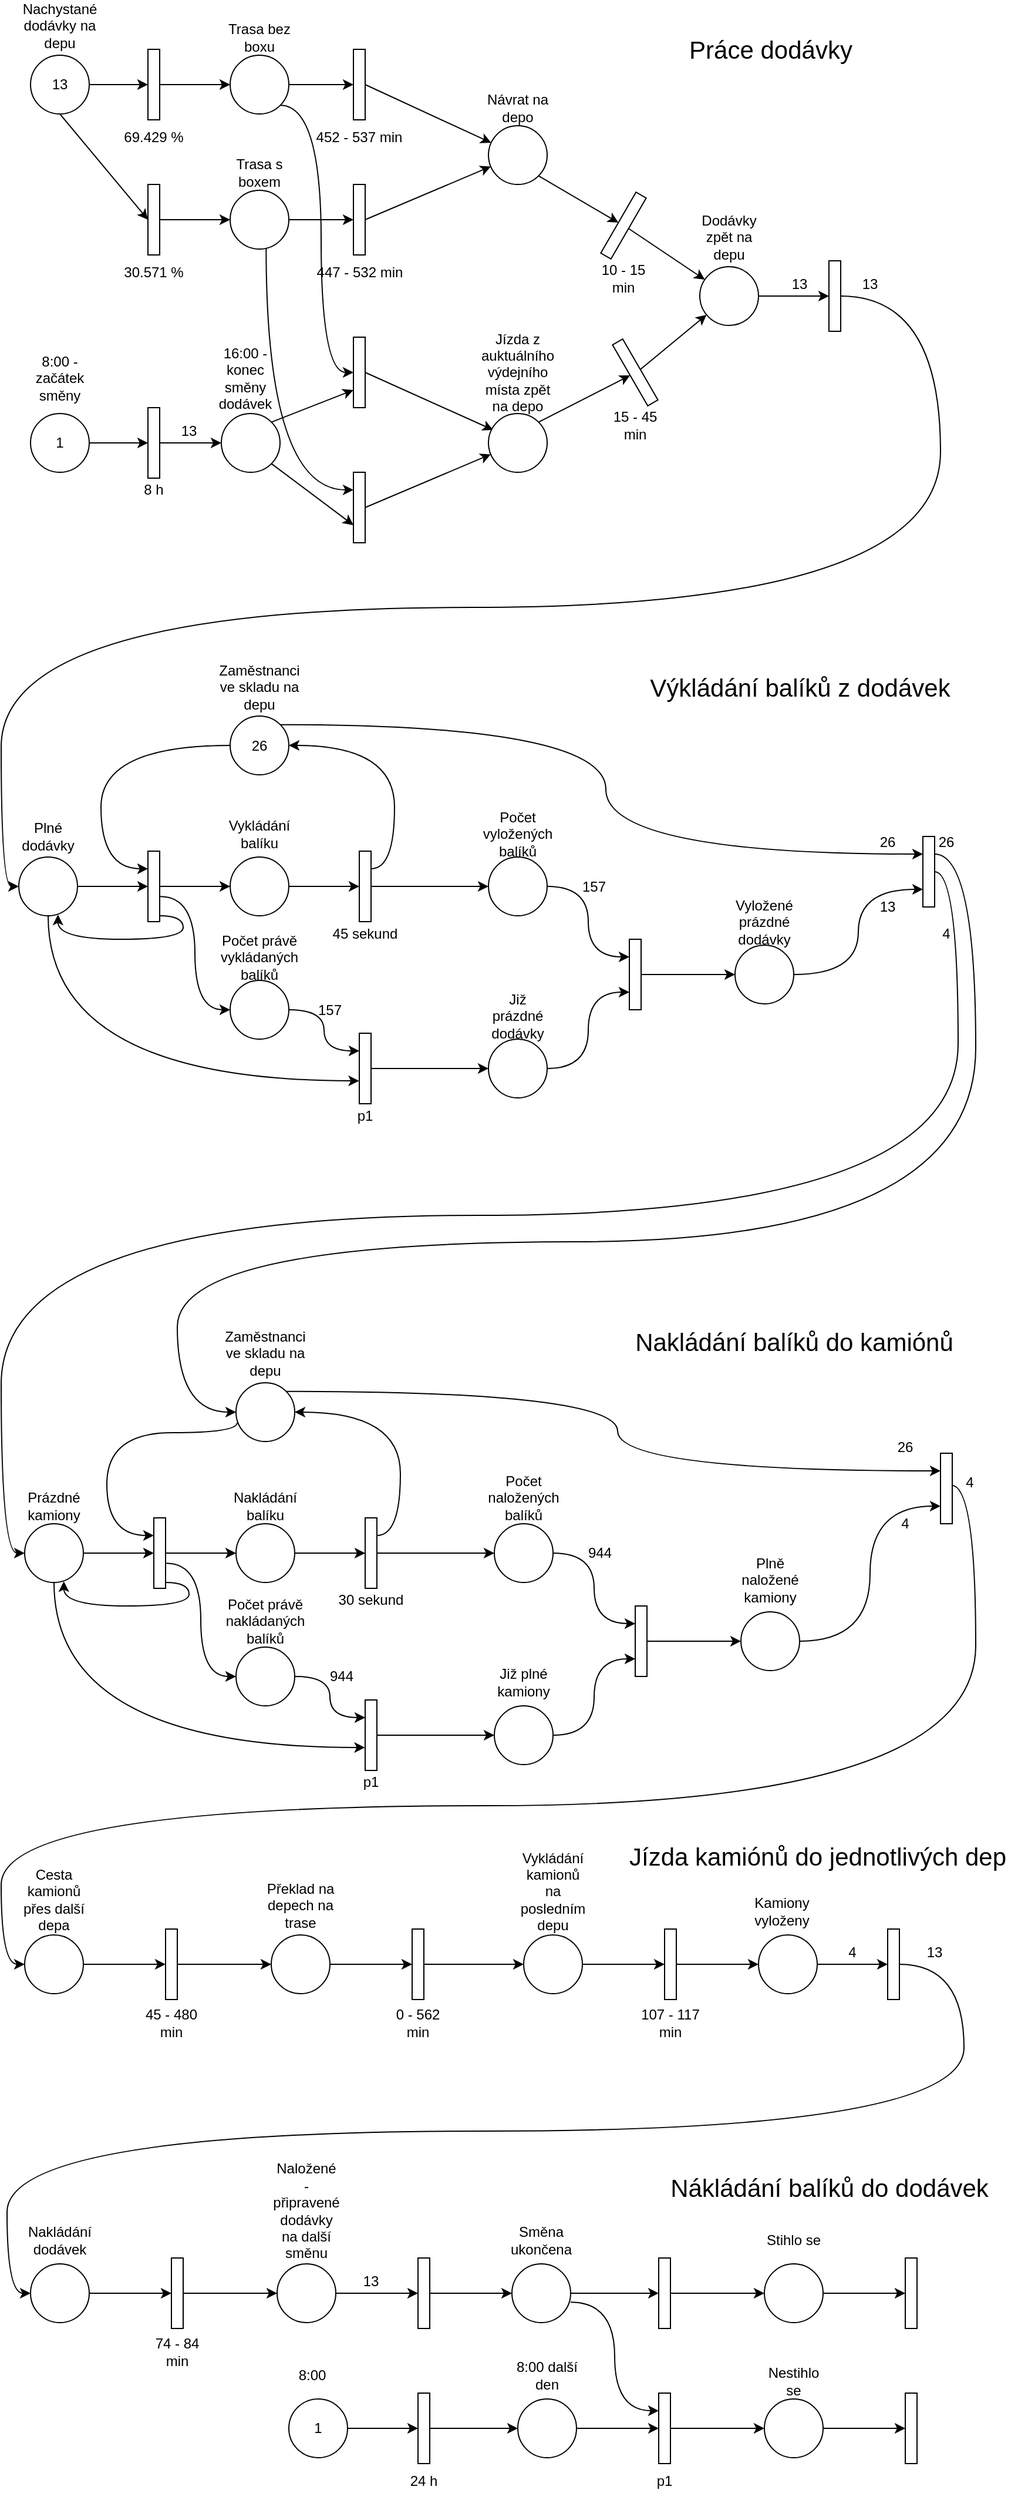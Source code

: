 <mxfile version="20.6.0" type="device"><diagram id="Zu5em1PcuKUkr2Qh3BzC" name="Page-1"><mxGraphModel dx="1422" dy="761" grid="1" gridSize="10" guides="1" tooltips="1" connect="1" arrows="1" fold="1" page="1" pageScale="1" pageWidth="850" pageHeight="1100" math="0" shadow="0"><root><mxCell id="0"/><mxCell id="1" parent="0"/><mxCell id="xB3Tsj7KuFNHMKGIkjhu-6" style="edgeStyle=orthogonalEdgeStyle;rounded=0;orthogonalLoop=1;jettySize=auto;html=1;exitX=1;exitY=0.5;exitDx=0;exitDy=0;entryX=0;entryY=0.5;entryDx=0;entryDy=0;" parent="1" source="xB3Tsj7KuFNHMKGIkjhu-1" target="xB3Tsj7KuFNHMKGIkjhu-5" edge="1"><mxGeometry relative="1" as="geometry"/></mxCell><mxCell id="xB3Tsj7KuFNHMKGIkjhu-10" style="rounded=0;orthogonalLoop=1;jettySize=auto;html=1;entryX=0;entryY=0.5;entryDx=0;entryDy=0;exitX=0.5;exitY=1;exitDx=0;exitDy=0;" parent="1" source="xB3Tsj7KuFNHMKGIkjhu-1" target="xB3Tsj7KuFNHMKGIkjhu-8" edge="1"><mxGeometry relative="1" as="geometry"><mxPoint x="78" y="120" as="sourcePoint"/></mxGeometry></mxCell><mxCell id="xB3Tsj7KuFNHMKGIkjhu-1" value="13" style="ellipse;whiteSpace=wrap;html=1;" parent="1" vertex="1"><mxGeometry x="35" y="80" width="50" height="50" as="geometry"/></mxCell><mxCell id="xB3Tsj7KuFNHMKGIkjhu-4" value="Nachystané dodávky na depu" style="text;html=1;strokeColor=none;fillColor=none;align=center;verticalAlign=middle;whiteSpace=wrap;rounded=0;" parent="1" vertex="1"><mxGeometry x="30" y="40" width="60" height="30" as="geometry"/></mxCell><mxCell id="xB3Tsj7KuFNHMKGIkjhu-12" style="edgeStyle=none;rounded=0;orthogonalLoop=1;jettySize=auto;html=1;exitX=1;exitY=0.5;exitDx=0;exitDy=0;entryX=0;entryY=0.5;entryDx=0;entryDy=0;" parent="1" source="xB3Tsj7KuFNHMKGIkjhu-5" target="xB3Tsj7KuFNHMKGIkjhu-11" edge="1"><mxGeometry relative="1" as="geometry"/></mxCell><mxCell id="xB3Tsj7KuFNHMKGIkjhu-5" value="" style="rounded=0;whiteSpace=wrap;html=1;" parent="1" vertex="1"><mxGeometry x="135" y="75" width="10" height="60" as="geometry"/></mxCell><mxCell id="xB3Tsj7KuFNHMKGIkjhu-7" value="69.429 %" style="text;html=1;strokeColor=none;fillColor=none;align=center;verticalAlign=middle;whiteSpace=wrap;rounded=0;" parent="1" vertex="1"><mxGeometry x="110" y="135" width="60" height="30" as="geometry"/></mxCell><mxCell id="xB3Tsj7KuFNHMKGIkjhu-16" style="edgeStyle=none;rounded=0;orthogonalLoop=1;jettySize=auto;html=1;exitX=1;exitY=0.5;exitDx=0;exitDy=0;entryX=0;entryY=0.5;entryDx=0;entryDy=0;" parent="1" source="xB3Tsj7KuFNHMKGIkjhu-8" target="xB3Tsj7KuFNHMKGIkjhu-14" edge="1"><mxGeometry relative="1" as="geometry"/></mxCell><mxCell id="xB3Tsj7KuFNHMKGIkjhu-8" value="" style="rounded=0;whiteSpace=wrap;html=1;" parent="1" vertex="1"><mxGeometry x="135" y="190" width="10" height="60" as="geometry"/></mxCell><mxCell id="xB3Tsj7KuFNHMKGIkjhu-9" value="30.571 %" style="text;html=1;strokeColor=none;fillColor=none;align=center;verticalAlign=middle;whiteSpace=wrap;rounded=0;" parent="1" vertex="1"><mxGeometry x="110" y="250" width="60" height="30" as="geometry"/></mxCell><mxCell id="xB3Tsj7KuFNHMKGIkjhu-19" style="edgeStyle=none;rounded=0;orthogonalLoop=1;jettySize=auto;html=1;exitX=1;exitY=0.5;exitDx=0;exitDy=0;entryX=0;entryY=0.5;entryDx=0;entryDy=0;" parent="1" source="xB3Tsj7KuFNHMKGIkjhu-11" target="xB3Tsj7KuFNHMKGIkjhu-17" edge="1"><mxGeometry relative="1" as="geometry"/></mxCell><mxCell id="xB3Tsj7KuFNHMKGIkjhu-35" style="edgeStyle=orthogonalEdgeStyle;rounded=0;orthogonalLoop=1;jettySize=auto;html=1;exitX=1;exitY=1;exitDx=0;exitDy=0;entryX=0;entryY=0.5;entryDx=0;entryDy=0;curved=1;" parent="1" source="xB3Tsj7KuFNHMKGIkjhu-11" target="xB3Tsj7KuFNHMKGIkjhu-27" edge="1"><mxGeometry relative="1" as="geometry"/></mxCell><mxCell id="xB3Tsj7KuFNHMKGIkjhu-11" value="" style="ellipse;whiteSpace=wrap;html=1;" parent="1" vertex="1"><mxGeometry x="205" y="80" width="50" height="50" as="geometry"/></mxCell><mxCell id="xB3Tsj7KuFNHMKGIkjhu-13" value="Trasa bez boxu" style="text;html=1;strokeColor=none;fillColor=none;align=center;verticalAlign=middle;whiteSpace=wrap;rounded=0;" parent="1" vertex="1"><mxGeometry x="200" y="50" width="60" height="30" as="geometry"/></mxCell><mxCell id="xB3Tsj7KuFNHMKGIkjhu-20" style="edgeStyle=none;rounded=0;orthogonalLoop=1;jettySize=auto;html=1;exitX=1;exitY=0.5;exitDx=0;exitDy=0;entryX=0;entryY=0.5;entryDx=0;entryDy=0;" parent="1" source="xB3Tsj7KuFNHMKGIkjhu-14" target="xB3Tsj7KuFNHMKGIkjhu-18" edge="1"><mxGeometry relative="1" as="geometry"/></mxCell><mxCell id="xB3Tsj7KuFNHMKGIkjhu-34" style="edgeStyle=orthogonalEdgeStyle;rounded=0;orthogonalLoop=1;jettySize=auto;html=1;exitX=0.613;exitY=0.98;exitDx=0;exitDy=0;entryX=0;entryY=0.25;entryDx=0;entryDy=0;curved=1;exitPerimeter=0;" parent="1" source="xB3Tsj7KuFNHMKGIkjhu-14" target="xB3Tsj7KuFNHMKGIkjhu-28" edge="1"><mxGeometry relative="1" as="geometry"/></mxCell><mxCell id="xB3Tsj7KuFNHMKGIkjhu-14" value="" style="ellipse;whiteSpace=wrap;html=1;" parent="1" vertex="1"><mxGeometry x="205" y="195" width="50" height="50" as="geometry"/></mxCell><mxCell id="xB3Tsj7KuFNHMKGIkjhu-15" value="Trasa s boxem" style="text;html=1;strokeColor=none;fillColor=none;align=center;verticalAlign=middle;whiteSpace=wrap;rounded=0;" parent="1" vertex="1"><mxGeometry x="200" y="165" width="60" height="30" as="geometry"/></mxCell><mxCell id="xB3Tsj7KuFNHMKGIkjhu-25" style="edgeStyle=none;rounded=0;orthogonalLoop=1;jettySize=auto;html=1;exitX=1;exitY=0.5;exitDx=0;exitDy=0;" parent="1" source="xB3Tsj7KuFNHMKGIkjhu-17" target="xB3Tsj7KuFNHMKGIkjhu-23" edge="1"><mxGeometry relative="1" as="geometry"/></mxCell><mxCell id="xB3Tsj7KuFNHMKGIkjhu-17" value="" style="rounded=0;whiteSpace=wrap;html=1;" parent="1" vertex="1"><mxGeometry x="310" y="75" width="10" height="60" as="geometry"/></mxCell><mxCell id="xB3Tsj7KuFNHMKGIkjhu-24" style="edgeStyle=none;rounded=0;orthogonalLoop=1;jettySize=auto;html=1;exitX=1;exitY=0.5;exitDx=0;exitDy=0;" parent="1" source="xB3Tsj7KuFNHMKGIkjhu-18" target="xB3Tsj7KuFNHMKGIkjhu-23" edge="1"><mxGeometry relative="1" as="geometry"/></mxCell><mxCell id="xB3Tsj7KuFNHMKGIkjhu-18" value="" style="rounded=0;whiteSpace=wrap;html=1;" parent="1" vertex="1"><mxGeometry x="310" y="190" width="10" height="60" as="geometry"/></mxCell><mxCell id="xB3Tsj7KuFNHMKGIkjhu-21" value="452 - 537 min" style="text;html=1;strokeColor=none;fillColor=none;align=center;verticalAlign=middle;whiteSpace=wrap;rounded=0;" parent="1" vertex="1"><mxGeometry x="250" y="135" width="130" height="30" as="geometry"/></mxCell><mxCell id="xB3Tsj7KuFNHMKGIkjhu-22" value="447 - 532 min" style="text;html=1;strokeColor=none;fillColor=none;align=center;verticalAlign=middle;whiteSpace=wrap;rounded=0;" parent="1" vertex="1"><mxGeometry x="247.5" y="250" width="135" height="30" as="geometry"/></mxCell><mxCell id="xB3Tsj7KuFNHMKGIkjhu-57" style="edgeStyle=none;rounded=0;orthogonalLoop=1;jettySize=auto;html=1;exitX=1;exitY=1;exitDx=0;exitDy=0;entryX=0;entryY=0.5;entryDx=0;entryDy=0;" parent="1" source="xB3Tsj7KuFNHMKGIkjhu-23" target="xB3Tsj7KuFNHMKGIkjhu-56" edge="1"><mxGeometry relative="1" as="geometry"/></mxCell><mxCell id="xB3Tsj7KuFNHMKGIkjhu-23" value="" style="ellipse;whiteSpace=wrap;html=1;" parent="1" vertex="1"><mxGeometry x="425" y="140" width="50" height="50" as="geometry"/></mxCell><mxCell id="xB3Tsj7KuFNHMKGIkjhu-26" value="Návrat na depo" style="text;html=1;strokeColor=none;fillColor=none;align=center;verticalAlign=middle;whiteSpace=wrap;rounded=0;" parent="1" vertex="1"><mxGeometry x="420" y="110" width="60" height="30" as="geometry"/></mxCell><mxCell id="xB3Tsj7KuFNHMKGIkjhu-50" style="edgeStyle=none;rounded=0;orthogonalLoop=1;jettySize=auto;html=1;exitX=1;exitY=0.5;exitDx=0;exitDy=0;entryX=0.08;entryY=0.28;entryDx=0;entryDy=0;entryPerimeter=0;" parent="1" source="xB3Tsj7KuFNHMKGIkjhu-27" target="xB3Tsj7KuFNHMKGIkjhu-49" edge="1"><mxGeometry relative="1" as="geometry"/></mxCell><mxCell id="xB3Tsj7KuFNHMKGIkjhu-27" value="" style="rounded=0;whiteSpace=wrap;html=1;" parent="1" vertex="1"><mxGeometry x="310" y="320" width="10" height="60" as="geometry"/></mxCell><mxCell id="xB3Tsj7KuFNHMKGIkjhu-51" style="edgeStyle=none;rounded=0;orthogonalLoop=1;jettySize=auto;html=1;exitX=1;exitY=0.5;exitDx=0;exitDy=0;" parent="1" source="xB3Tsj7KuFNHMKGIkjhu-28" target="xB3Tsj7KuFNHMKGIkjhu-49" edge="1"><mxGeometry relative="1" as="geometry"/></mxCell><mxCell id="xB3Tsj7KuFNHMKGIkjhu-28" value="" style="rounded=0;whiteSpace=wrap;html=1;" parent="1" vertex="1"><mxGeometry x="310" y="435" width="10" height="60" as="geometry"/></mxCell><mxCell id="xB3Tsj7KuFNHMKGIkjhu-38" value="" style="edgeStyle=none;rounded=0;orthogonalLoop=1;jettySize=auto;html=1;entryX=0;entryY=0.5;entryDx=0;entryDy=0;" parent="1" source="xB3Tsj7KuFNHMKGIkjhu-36" target="xB3Tsj7KuFNHMKGIkjhu-39" edge="1"><mxGeometry relative="1" as="geometry"><mxPoint x="130" y="410" as="targetPoint"/></mxGeometry></mxCell><mxCell id="xB3Tsj7KuFNHMKGIkjhu-36" value="1" style="ellipse;whiteSpace=wrap;html=1;" parent="1" vertex="1"><mxGeometry x="35" y="385" width="50" height="50" as="geometry"/></mxCell><mxCell id="xB3Tsj7KuFNHMKGIkjhu-44" style="edgeStyle=none;rounded=0;orthogonalLoop=1;jettySize=auto;html=1;exitX=1;exitY=0.5;exitDx=0;exitDy=0;entryX=0;entryY=0.5;entryDx=0;entryDy=0;" parent="1" source="xB3Tsj7KuFNHMKGIkjhu-39" target="xB3Tsj7KuFNHMKGIkjhu-43" edge="1"><mxGeometry relative="1" as="geometry"/></mxCell><mxCell id="xB3Tsj7KuFNHMKGIkjhu-39" value="" style="rounded=0;whiteSpace=wrap;html=1;" parent="1" vertex="1"><mxGeometry x="135" y="380" width="10" height="60" as="geometry"/></mxCell><mxCell id="xB3Tsj7KuFNHMKGIkjhu-42" value="8:00 - začátek směny" style="text;html=1;strokeColor=none;fillColor=none;align=center;verticalAlign=middle;whiteSpace=wrap;rounded=0;" parent="1" vertex="1"><mxGeometry x="30" y="340" width="60" height="30" as="geometry"/></mxCell><mxCell id="xB3Tsj7KuFNHMKGIkjhu-45" style="edgeStyle=none;rounded=0;orthogonalLoop=1;jettySize=auto;html=1;exitX=1;exitY=0;exitDx=0;exitDy=0;entryX=0;entryY=0.75;entryDx=0;entryDy=0;" parent="1" source="xB3Tsj7KuFNHMKGIkjhu-43" target="xB3Tsj7KuFNHMKGIkjhu-27" edge="1"><mxGeometry relative="1" as="geometry"/></mxCell><mxCell id="xB3Tsj7KuFNHMKGIkjhu-46" style="edgeStyle=none;rounded=0;orthogonalLoop=1;jettySize=auto;html=1;exitX=1;exitY=1;exitDx=0;exitDy=0;entryX=0;entryY=0.75;entryDx=0;entryDy=0;" parent="1" source="xB3Tsj7KuFNHMKGIkjhu-43" target="xB3Tsj7KuFNHMKGIkjhu-28" edge="1"><mxGeometry relative="1" as="geometry"/></mxCell><mxCell id="xB3Tsj7KuFNHMKGIkjhu-43" value="" style="ellipse;whiteSpace=wrap;html=1;" parent="1" vertex="1"><mxGeometry x="197.5" y="385" width="50" height="50" as="geometry"/></mxCell><mxCell id="xB3Tsj7KuFNHMKGIkjhu-47" value="16:00 - konec směny dodávek" style="text;html=1;strokeColor=none;fillColor=none;align=center;verticalAlign=middle;whiteSpace=wrap;rounded=0;" parent="1" vertex="1"><mxGeometry x="187.5" y="340" width="60" height="30" as="geometry"/></mxCell><mxCell id="xB3Tsj7KuFNHMKGIkjhu-48" value="13" style="text;html=1;strokeColor=none;fillColor=none;align=center;verticalAlign=middle;whiteSpace=wrap;rounded=0;" parent="1" vertex="1"><mxGeometry x="140" y="385" width="60" height="30" as="geometry"/></mxCell><mxCell id="xB3Tsj7KuFNHMKGIkjhu-59" style="edgeStyle=none;rounded=0;orthogonalLoop=1;jettySize=auto;html=1;exitX=1;exitY=0;exitDx=0;exitDy=0;entryX=0;entryY=0.5;entryDx=0;entryDy=0;" parent="1" source="xB3Tsj7KuFNHMKGIkjhu-49" target="xB3Tsj7KuFNHMKGIkjhu-55" edge="1"><mxGeometry relative="1" as="geometry"/></mxCell><mxCell id="xB3Tsj7KuFNHMKGIkjhu-49" value="" style="ellipse;whiteSpace=wrap;html=1;" parent="1" vertex="1"><mxGeometry x="425" y="385" width="50" height="50" as="geometry"/></mxCell><mxCell id="xB3Tsj7KuFNHMKGIkjhu-52" value="Jízda z auktuálního výdejního místa zpět na depo" style="text;html=1;strokeColor=none;fillColor=none;align=center;verticalAlign=middle;whiteSpace=wrap;rounded=0;" parent="1" vertex="1"><mxGeometry x="420" y="335" width="60" height="30" as="geometry"/></mxCell><mxCell id="xB3Tsj7KuFNHMKGIkjhu-65" style="edgeStyle=none;rounded=0;orthogonalLoop=1;jettySize=auto;html=1;exitX=1;exitY=0.5;exitDx=0;exitDy=0;entryX=0;entryY=0.5;entryDx=0;entryDy=0;" parent="1" source="xB3Tsj7KuFNHMKGIkjhu-53" target="xB3Tsj7KuFNHMKGIkjhu-63" edge="1"><mxGeometry relative="1" as="geometry"/></mxCell><mxCell id="xB3Tsj7KuFNHMKGIkjhu-83" style="edgeStyle=orthogonalEdgeStyle;curved=1;rounded=0;orthogonalLoop=1;jettySize=auto;html=1;exitX=0.5;exitY=1;exitDx=0;exitDy=0;entryX=-0.025;entryY=0.675;entryDx=0;entryDy=0;entryPerimeter=0;" parent="1" source="xB3Tsj7KuFNHMKGIkjhu-53" target="xB3Tsj7KuFNHMKGIkjhu-81" edge="1"><mxGeometry relative="1" as="geometry"/></mxCell><mxCell id="xB3Tsj7KuFNHMKGIkjhu-53" value="" style="ellipse;whiteSpace=wrap;html=1;" parent="1" vertex="1"><mxGeometry x="25" y="762.5" width="50" height="50" as="geometry"/></mxCell><mxCell id="xB3Tsj7KuFNHMKGIkjhu-54" value="Plné dodávky" style="text;html=1;strokeColor=none;fillColor=none;align=center;verticalAlign=middle;whiteSpace=wrap;rounded=0;" parent="1" vertex="1"><mxGeometry x="20" y="730" width="60" height="30" as="geometry"/></mxCell><mxCell id="xB3Tsj7KuFNHMKGIkjhu-237" style="edgeStyle=none;rounded=0;orthogonalLoop=1;jettySize=auto;html=1;exitX=1;exitY=0.5;exitDx=0;exitDy=0;" parent="1" source="xB3Tsj7KuFNHMKGIkjhu-55" target="xB3Tsj7KuFNHMKGIkjhu-235" edge="1"><mxGeometry relative="1" as="geometry"/></mxCell><mxCell id="xB3Tsj7KuFNHMKGIkjhu-55" value="" style="rounded=0;whiteSpace=wrap;html=1;rotation=-30;" parent="1" vertex="1"><mxGeometry x="545" y="320" width="10" height="60" as="geometry"/></mxCell><mxCell id="xB3Tsj7KuFNHMKGIkjhu-236" style="rounded=0;orthogonalLoop=1;jettySize=auto;html=1;exitX=1;exitY=0.5;exitDx=0;exitDy=0;" parent="1" source="xB3Tsj7KuFNHMKGIkjhu-56" target="xB3Tsj7KuFNHMKGIkjhu-235" edge="1"><mxGeometry relative="1" as="geometry"/></mxCell><mxCell id="xB3Tsj7KuFNHMKGIkjhu-56" value="" style="rounded=0;whiteSpace=wrap;html=1;rotation=30;" parent="1" vertex="1"><mxGeometry x="535" y="195" width="10" height="60" as="geometry"/></mxCell><mxCell id="xB3Tsj7KuFNHMKGIkjhu-61" value="15 - 45 min" style="text;html=1;strokeColor=none;fillColor=none;align=center;verticalAlign=middle;whiteSpace=wrap;rounded=0;" parent="1" vertex="1"><mxGeometry x="520" y="380" width="60" height="30" as="geometry"/></mxCell><mxCell id="xB3Tsj7KuFNHMKGIkjhu-62" value="10 - 15 min" style="text;html=1;strokeColor=none;fillColor=none;align=center;verticalAlign=middle;whiteSpace=wrap;rounded=0;" parent="1" vertex="1"><mxGeometry x="510" y="255" width="60" height="30" as="geometry"/></mxCell><mxCell id="xB3Tsj7KuFNHMKGIkjhu-66" style="edgeStyle=none;rounded=0;orthogonalLoop=1;jettySize=auto;html=1;exitX=1;exitY=0.5;exitDx=0;exitDy=0;entryX=0;entryY=0.5;entryDx=0;entryDy=0;" parent="1" source="xB3Tsj7KuFNHMKGIkjhu-63" target="xB3Tsj7KuFNHMKGIkjhu-64" edge="1"><mxGeometry relative="1" as="geometry"/></mxCell><mxCell id="xB3Tsj7KuFNHMKGIkjhu-78" style="edgeStyle=orthogonalEdgeStyle;curved=1;rounded=0;orthogonalLoop=1;jettySize=auto;html=1;exitX=1;exitY=0.917;exitDx=0;exitDy=0;entryX=0.667;entryY=0.98;entryDx=0;entryDy=0;entryPerimeter=0;exitPerimeter=0;" parent="1" source="xB3Tsj7KuFNHMKGIkjhu-63" target="xB3Tsj7KuFNHMKGIkjhu-53" edge="1"><mxGeometry relative="1" as="geometry"/></mxCell><mxCell id="xB3Tsj7KuFNHMKGIkjhu-79" style="edgeStyle=orthogonalEdgeStyle;curved=1;rounded=0;orthogonalLoop=1;jettySize=auto;html=1;exitX=1.06;exitY=0.643;exitDx=0;exitDy=0;entryX=0;entryY=0.5;entryDx=0;entryDy=0;exitPerimeter=0;" parent="1" source="xB3Tsj7KuFNHMKGIkjhu-63" target="xB3Tsj7KuFNHMKGIkjhu-76" edge="1"><mxGeometry relative="1" as="geometry"><mxPoint x="165" y="832.5" as="targetPoint"/></mxGeometry></mxCell><mxCell id="xB3Tsj7KuFNHMKGIkjhu-63" value="" style="rounded=0;whiteSpace=wrap;html=1;" parent="1" vertex="1"><mxGeometry x="135" y="757.5" width="10" height="60" as="geometry"/></mxCell><mxCell id="xB3Tsj7KuFNHMKGIkjhu-74" style="edgeStyle=orthogonalEdgeStyle;curved=1;rounded=0;orthogonalLoop=1;jettySize=auto;html=1;exitX=1;exitY=0.5;exitDx=0;exitDy=0;entryX=0;entryY=0.5;entryDx=0;entryDy=0;" parent="1" source="xB3Tsj7KuFNHMKGIkjhu-64" target="xB3Tsj7KuFNHMKGIkjhu-72" edge="1"><mxGeometry relative="1" as="geometry"/></mxCell><mxCell id="xB3Tsj7KuFNHMKGIkjhu-64" value="" style="ellipse;whiteSpace=wrap;html=1;" parent="1" vertex="1"><mxGeometry x="205" y="762.5" width="50" height="50" as="geometry"/></mxCell><mxCell id="xB3Tsj7KuFNHMKGIkjhu-70" style="edgeStyle=orthogonalEdgeStyle;rounded=0;orthogonalLoop=1;jettySize=auto;html=1;exitX=0;exitY=0.5;exitDx=0;exitDy=0;entryX=0;entryY=0.25;entryDx=0;entryDy=0;curved=1;" parent="1" source="xB3Tsj7KuFNHMKGIkjhu-67" target="xB3Tsj7KuFNHMKGIkjhu-63" edge="1"><mxGeometry relative="1" as="geometry"><Array as="points"><mxPoint x="95" y="667.5"/><mxPoint x="95" y="772.5"/></Array></mxGeometry></mxCell><mxCell id="xB3Tsj7KuFNHMKGIkjhu-105" style="edgeStyle=orthogonalEdgeStyle;curved=1;rounded=0;orthogonalLoop=1;jettySize=auto;html=1;exitX=1;exitY=0;exitDx=0;exitDy=0;entryX=0;entryY=0.25;entryDx=0;entryDy=0;" parent="1" source="xB3Tsj7KuFNHMKGIkjhu-67" target="xB3Tsj7KuFNHMKGIkjhu-103" edge="1"><mxGeometry relative="1" as="geometry"/></mxCell><mxCell id="xB3Tsj7KuFNHMKGIkjhu-67" value="26" style="ellipse;whiteSpace=wrap;html=1;" parent="1" vertex="1"><mxGeometry x="205" y="642.5" width="50" height="50" as="geometry"/></mxCell><mxCell id="xB3Tsj7KuFNHMKGIkjhu-68" value="Zaměstnanci ve skladu na depu" style="text;html=1;strokeColor=none;fillColor=none;align=center;verticalAlign=middle;whiteSpace=wrap;rounded=0;" parent="1" vertex="1"><mxGeometry x="200" y="602.5" width="60" height="30" as="geometry"/></mxCell><mxCell id="xB3Tsj7KuFNHMKGIkjhu-71" value="Vykládání balíku" style="text;html=1;strokeColor=none;fillColor=none;align=center;verticalAlign=middle;whiteSpace=wrap;rounded=0;" parent="1" vertex="1"><mxGeometry x="200" y="727.5" width="60" height="30" as="geometry"/></mxCell><mxCell id="xB3Tsj7KuFNHMKGIkjhu-88" style="edgeStyle=orthogonalEdgeStyle;curved=1;rounded=0;orthogonalLoop=1;jettySize=auto;html=1;exitX=1;exitY=0.25;exitDx=0;exitDy=0;entryX=1;entryY=0.5;entryDx=0;entryDy=0;" parent="1" source="xB3Tsj7KuFNHMKGIkjhu-72" target="xB3Tsj7KuFNHMKGIkjhu-67" edge="1"><mxGeometry relative="1" as="geometry"/></mxCell><mxCell id="xB3Tsj7KuFNHMKGIkjhu-91" style="edgeStyle=orthogonalEdgeStyle;curved=1;rounded=0;orthogonalLoop=1;jettySize=auto;html=1;exitX=1;exitY=0.5;exitDx=0;exitDy=0;entryX=0;entryY=0.5;entryDx=0;entryDy=0;" parent="1" source="xB3Tsj7KuFNHMKGIkjhu-72" target="xB3Tsj7KuFNHMKGIkjhu-89" edge="1"><mxGeometry relative="1" as="geometry"/></mxCell><mxCell id="xB3Tsj7KuFNHMKGIkjhu-72" value="" style="rounded=0;whiteSpace=wrap;html=1;" parent="1" vertex="1"><mxGeometry x="315" y="757.5" width="10" height="60" as="geometry"/></mxCell><mxCell id="xB3Tsj7KuFNHMKGIkjhu-82" style="edgeStyle=orthogonalEdgeStyle;curved=1;rounded=0;orthogonalLoop=1;jettySize=auto;html=1;exitX=1;exitY=0.5;exitDx=0;exitDy=0;entryX=0;entryY=0.25;entryDx=0;entryDy=0;" parent="1" source="xB3Tsj7KuFNHMKGIkjhu-76" target="xB3Tsj7KuFNHMKGIkjhu-81" edge="1"><mxGeometry relative="1" as="geometry"/></mxCell><mxCell id="xB3Tsj7KuFNHMKGIkjhu-76" value="" style="ellipse;whiteSpace=wrap;html=1;" parent="1" vertex="1"><mxGeometry x="205" y="867.5" width="50" height="50" as="geometry"/></mxCell><mxCell id="xB3Tsj7KuFNHMKGIkjhu-80" value="Počet právě vykládaných balíků" style="text;html=1;strokeColor=none;fillColor=none;align=center;verticalAlign=middle;whiteSpace=wrap;rounded=0;" parent="1" vertex="1"><mxGeometry x="200" y="832.5" width="60" height="30" as="geometry"/></mxCell><mxCell id="xB3Tsj7KuFNHMKGIkjhu-92" style="edgeStyle=orthogonalEdgeStyle;curved=1;rounded=0;orthogonalLoop=1;jettySize=auto;html=1;exitX=1;exitY=0.5;exitDx=0;exitDy=0;entryX=0;entryY=0.5;entryDx=0;entryDy=0;" parent="1" source="xB3Tsj7KuFNHMKGIkjhu-81" target="xB3Tsj7KuFNHMKGIkjhu-90" edge="1"><mxGeometry relative="1" as="geometry"/></mxCell><mxCell id="xB3Tsj7KuFNHMKGIkjhu-81" value="" style="rounded=0;whiteSpace=wrap;html=1;" parent="1" vertex="1"><mxGeometry x="315" y="912.5" width="10" height="60" as="geometry"/></mxCell><mxCell id="xB3Tsj7KuFNHMKGIkjhu-84" value="p1" style="text;html=1;strokeColor=none;fillColor=none;align=center;verticalAlign=middle;whiteSpace=wrap;rounded=0;" parent="1" vertex="1"><mxGeometry x="290" y="967.5" width="60" height="30" as="geometry"/></mxCell><mxCell id="xB3Tsj7KuFNHMKGIkjhu-85" value="157" style="text;html=1;strokeColor=none;fillColor=none;align=center;verticalAlign=middle;whiteSpace=wrap;rounded=0;" parent="1" vertex="1"><mxGeometry x="260" y="877.5" width="60" height="30" as="geometry"/></mxCell><mxCell id="xB3Tsj7KuFNHMKGIkjhu-87" value="157" style="text;html=1;strokeColor=none;fillColor=none;align=center;verticalAlign=middle;whiteSpace=wrap;rounded=0;" parent="1" vertex="1"><mxGeometry x="485" y="772.5" width="60" height="30" as="geometry"/></mxCell><mxCell id="xB3Tsj7KuFNHMKGIkjhu-95" style="edgeStyle=orthogonalEdgeStyle;curved=1;rounded=0;orthogonalLoop=1;jettySize=auto;html=1;exitX=1;exitY=0.5;exitDx=0;exitDy=0;entryX=0;entryY=0.25;entryDx=0;entryDy=0;" parent="1" source="xB3Tsj7KuFNHMKGIkjhu-89" target="xB3Tsj7KuFNHMKGIkjhu-93" edge="1"><mxGeometry relative="1" as="geometry"/></mxCell><mxCell id="xB3Tsj7KuFNHMKGIkjhu-89" value="" style="ellipse;whiteSpace=wrap;html=1;" parent="1" vertex="1"><mxGeometry x="425" y="762.5" width="50" height="50" as="geometry"/></mxCell><mxCell id="xB3Tsj7KuFNHMKGIkjhu-96" style="edgeStyle=orthogonalEdgeStyle;curved=1;rounded=0;orthogonalLoop=1;jettySize=auto;html=1;exitX=1;exitY=0.5;exitDx=0;exitDy=0;entryX=0;entryY=0.75;entryDx=0;entryDy=0;" parent="1" source="xB3Tsj7KuFNHMKGIkjhu-90" target="xB3Tsj7KuFNHMKGIkjhu-93" edge="1"><mxGeometry relative="1" as="geometry"/></mxCell><mxCell id="xB3Tsj7KuFNHMKGIkjhu-90" value="" style="ellipse;whiteSpace=wrap;html=1;" parent="1" vertex="1"><mxGeometry x="425" y="917.5" width="50" height="50" as="geometry"/></mxCell><mxCell id="xB3Tsj7KuFNHMKGIkjhu-101" style="edgeStyle=orthogonalEdgeStyle;curved=1;rounded=0;orthogonalLoop=1;jettySize=auto;html=1;exitX=1;exitY=0.5;exitDx=0;exitDy=0;entryX=0;entryY=0.5;entryDx=0;entryDy=0;" parent="1" source="xB3Tsj7KuFNHMKGIkjhu-93" target="xB3Tsj7KuFNHMKGIkjhu-100" edge="1"><mxGeometry relative="1" as="geometry"/></mxCell><mxCell id="xB3Tsj7KuFNHMKGIkjhu-93" value="" style="rounded=0;whiteSpace=wrap;html=1;" parent="1" vertex="1"><mxGeometry x="545" y="832.5" width="10" height="60" as="geometry"/></mxCell><mxCell id="xB3Tsj7KuFNHMKGIkjhu-97" value="Již prázdné dodávky" style="text;html=1;strokeColor=none;fillColor=none;align=center;verticalAlign=middle;whiteSpace=wrap;rounded=0;" parent="1" vertex="1"><mxGeometry x="420" y="882.5" width="60" height="30" as="geometry"/></mxCell><mxCell id="xB3Tsj7KuFNHMKGIkjhu-98" value="Vyložené prázdné dodávky" style="text;html=1;strokeColor=none;fillColor=none;align=center;verticalAlign=middle;whiteSpace=wrap;rounded=0;" parent="1" vertex="1"><mxGeometry x="630" y="802.5" width="60" height="30" as="geometry"/></mxCell><mxCell id="xB3Tsj7KuFNHMKGIkjhu-99" value="45 sekund" style="text;html=1;strokeColor=none;fillColor=none;align=center;verticalAlign=middle;whiteSpace=wrap;rounded=0;" parent="1" vertex="1"><mxGeometry x="290" y="812.5" width="60" height="30" as="geometry"/></mxCell><mxCell id="xB3Tsj7KuFNHMKGIkjhu-104" style="edgeStyle=orthogonalEdgeStyle;curved=1;rounded=0;orthogonalLoop=1;jettySize=auto;html=1;exitX=1;exitY=0.5;exitDx=0;exitDy=0;entryX=0;entryY=0.75;entryDx=0;entryDy=0;" parent="1" source="xB3Tsj7KuFNHMKGIkjhu-100" target="xB3Tsj7KuFNHMKGIkjhu-103" edge="1"><mxGeometry relative="1" as="geometry"/></mxCell><mxCell id="xB3Tsj7KuFNHMKGIkjhu-100" value="" style="ellipse;whiteSpace=wrap;html=1;" parent="1" vertex="1"><mxGeometry x="635" y="837.5" width="50" height="50" as="geometry"/></mxCell><mxCell id="xB3Tsj7KuFNHMKGIkjhu-102" value="Počet vyložených balíků" style="text;html=1;strokeColor=none;fillColor=none;align=center;verticalAlign=middle;whiteSpace=wrap;rounded=0;" parent="1" vertex="1"><mxGeometry x="420" y="727.5" width="60" height="30" as="geometry"/></mxCell><mxCell id="xB3Tsj7KuFNHMKGIkjhu-229" style="edgeStyle=orthogonalEdgeStyle;curved=1;rounded=0;orthogonalLoop=1;jettySize=auto;html=1;exitX=1;exitY=0.5;exitDx=0;exitDy=0;entryX=0;entryY=0.5;entryDx=0;entryDy=0;" parent="1" source="xB3Tsj7KuFNHMKGIkjhu-103" target="xB3Tsj7KuFNHMKGIkjhu-188" edge="1"><mxGeometry relative="1" as="geometry"/></mxCell><mxCell id="xB3Tsj7KuFNHMKGIkjhu-230" style="edgeStyle=orthogonalEdgeStyle;curved=1;rounded=0;orthogonalLoop=1;jettySize=auto;html=1;exitX=1;exitY=0.25;exitDx=0;exitDy=0;entryX=0;entryY=0.5;entryDx=0;entryDy=0;" parent="1" source="xB3Tsj7KuFNHMKGIkjhu-103" target="xB3Tsj7KuFNHMKGIkjhu-198" edge="1"><mxGeometry relative="1" as="geometry"><Array as="points"><mxPoint x="840" y="760"/><mxPoint x="840" y="1090"/><mxPoint x="160" y="1090"/><mxPoint x="160" y="1235"/></Array></mxGeometry></mxCell><mxCell id="xB3Tsj7KuFNHMKGIkjhu-103" value="" style="rounded=0;whiteSpace=wrap;html=1;" parent="1" vertex="1"><mxGeometry x="795" y="745" width="10" height="60" as="geometry"/></mxCell><mxCell id="xB3Tsj7KuFNHMKGIkjhu-106" value="13" style="text;html=1;strokeColor=none;fillColor=none;align=center;verticalAlign=middle;whiteSpace=wrap;rounded=0;" parent="1" vertex="1"><mxGeometry x="735" y="790" width="60" height="30" as="geometry"/></mxCell><mxCell id="xB3Tsj7KuFNHMKGIkjhu-107" value="26" style="text;html=1;strokeColor=none;fillColor=none;align=center;verticalAlign=middle;whiteSpace=wrap;rounded=0;" parent="1" vertex="1"><mxGeometry x="735" y="735" width="60" height="30" as="geometry"/></mxCell><mxCell id="xB3Tsj7KuFNHMKGIkjhu-117" style="edgeStyle=orthogonalEdgeStyle;curved=1;rounded=0;orthogonalLoop=1;jettySize=auto;html=1;exitX=0.933;exitY=0.455;exitDx=0;exitDy=0;entryX=0;entryY=0.5;entryDx=0;entryDy=0;exitPerimeter=0;" parent="1" source="xB3Tsj7KuFNHMKGIkjhu-224" target="xB3Tsj7KuFNHMKGIkjhu-116" edge="1"><mxGeometry relative="1" as="geometry"><mxPoint x="820" y="1297.5" as="sourcePoint"/><Array as="points"><mxPoint x="840" y="1297"/><mxPoint x="840" y="1570"/><mxPoint x="10" y="1570"/><mxPoint x="10" y="1705"/></Array></mxGeometry></mxCell><mxCell id="xB3Tsj7KuFNHMKGIkjhu-120" style="edgeStyle=orthogonalEdgeStyle;curved=1;rounded=0;orthogonalLoop=1;jettySize=auto;html=1;exitX=1;exitY=0.5;exitDx=0;exitDy=0;entryX=0;entryY=0.5;entryDx=0;entryDy=0;" parent="1" source="xB3Tsj7KuFNHMKGIkjhu-116" target="xB3Tsj7KuFNHMKGIkjhu-119" edge="1"><mxGeometry relative="1" as="geometry"/></mxCell><mxCell id="xB3Tsj7KuFNHMKGIkjhu-116" value="" style="ellipse;whiteSpace=wrap;html=1;" parent="1" vertex="1"><mxGeometry x="30" y="1680" width="50" height="50" as="geometry"/></mxCell><mxCell id="xB3Tsj7KuFNHMKGIkjhu-118" value="Cesta kamionů přes další depa" style="text;html=1;strokeColor=none;fillColor=none;align=center;verticalAlign=middle;whiteSpace=wrap;rounded=0;" parent="1" vertex="1"><mxGeometry x="25" y="1635" width="60" height="30" as="geometry"/></mxCell><mxCell id="8oLQBivPld8JTnikIrCy-3" style="edgeStyle=orthogonalEdgeStyle;rounded=0;orthogonalLoop=1;jettySize=auto;html=1;exitX=1;exitY=0.5;exitDx=0;exitDy=0;entryX=0;entryY=0.5;entryDx=0;entryDy=0;" parent="1" source="xB3Tsj7KuFNHMKGIkjhu-119" target="8oLQBivPld8JTnikIrCy-2" edge="1"><mxGeometry relative="1" as="geometry"/></mxCell><mxCell id="xB3Tsj7KuFNHMKGIkjhu-119" value="" style="rounded=0;whiteSpace=wrap;html=1;" parent="1" vertex="1"><mxGeometry x="150" y="1675" width="10" height="60" as="geometry"/></mxCell><mxCell id="xB3Tsj7KuFNHMKGIkjhu-121" value="45 - 480 min" style="text;html=1;strokeColor=none;fillColor=none;align=center;verticalAlign=middle;whiteSpace=wrap;rounded=0;" parent="1" vertex="1"><mxGeometry x="125" y="1740" width="60" height="30" as="geometry"/></mxCell><mxCell id="xB3Tsj7KuFNHMKGIkjhu-127" value="4" style="text;html=1;strokeColor=none;fillColor=none;align=center;verticalAlign=middle;whiteSpace=wrap;rounded=0;" parent="1" vertex="1"><mxGeometry x="705" y="1680" width="60" height="30" as="geometry"/></mxCell><mxCell id="xB3Tsj7KuFNHMKGIkjhu-132" style="edgeStyle=orthogonalEdgeStyle;curved=1;rounded=0;orthogonalLoop=1;jettySize=auto;html=1;exitX=1;exitY=0.5;exitDx=0;exitDy=0;entryX=0;entryY=0.5;entryDx=0;entryDy=0;" parent="1" source="xB3Tsj7KuFNHMKGIkjhu-128" target="xB3Tsj7KuFNHMKGIkjhu-131" edge="1"><mxGeometry relative="1" as="geometry"/></mxCell><mxCell id="xB3Tsj7KuFNHMKGIkjhu-128" value="" style="ellipse;whiteSpace=wrap;html=1;" parent="1" vertex="1"><mxGeometry x="455" y="1680" width="50" height="50" as="geometry"/></mxCell><mxCell id="xB3Tsj7KuFNHMKGIkjhu-130" value="Vykládání kamionů na posledním depu" style="text;html=1;strokeColor=none;fillColor=none;align=center;verticalAlign=middle;whiteSpace=wrap;rounded=0;" parent="1" vertex="1"><mxGeometry x="450" y="1627.5" width="60" height="30" as="geometry"/></mxCell><mxCell id="xB3Tsj7KuFNHMKGIkjhu-135" style="edgeStyle=orthogonalEdgeStyle;curved=1;rounded=0;orthogonalLoop=1;jettySize=auto;html=1;exitX=1;exitY=0.5;exitDx=0;exitDy=0;entryX=0;entryY=0.5;entryDx=0;entryDy=0;" parent="1" source="xB3Tsj7KuFNHMKGIkjhu-131" target="xB3Tsj7KuFNHMKGIkjhu-134" edge="1"><mxGeometry relative="1" as="geometry"/></mxCell><mxCell id="xB3Tsj7KuFNHMKGIkjhu-131" value="" style="rounded=0;whiteSpace=wrap;html=1;" parent="1" vertex="1"><mxGeometry x="575" y="1675" width="10" height="60" as="geometry"/></mxCell><mxCell id="xB3Tsj7KuFNHMKGIkjhu-133" value="107 - 117 min" style="text;html=1;strokeColor=none;fillColor=none;align=center;verticalAlign=middle;whiteSpace=wrap;rounded=0;" parent="1" vertex="1"><mxGeometry x="550" y="1740" width="60" height="30" as="geometry"/></mxCell><mxCell id="xB3Tsj7KuFNHMKGIkjhu-137" style="edgeStyle=orthogonalEdgeStyle;curved=1;rounded=0;orthogonalLoop=1;jettySize=auto;html=1;exitX=1;exitY=0.5;exitDx=0;exitDy=0;entryX=0;entryY=0.5;entryDx=0;entryDy=0;" parent="1" source="xB3Tsj7KuFNHMKGIkjhu-134" target="xB3Tsj7KuFNHMKGIkjhu-136" edge="1"><mxGeometry relative="1" as="geometry"/></mxCell><mxCell id="xB3Tsj7KuFNHMKGIkjhu-134" value="" style="ellipse;whiteSpace=wrap;html=1;" parent="1" vertex="1"><mxGeometry x="655" y="1680" width="50" height="50" as="geometry"/></mxCell><mxCell id="xB3Tsj7KuFNHMKGIkjhu-139" style="edgeStyle=orthogonalEdgeStyle;curved=1;rounded=0;orthogonalLoop=1;jettySize=auto;html=1;exitX=1;exitY=0.5;exitDx=0;exitDy=0;entryX=0;entryY=0.5;entryDx=0;entryDy=0;" parent="1" source="xB3Tsj7KuFNHMKGIkjhu-136" target="xB3Tsj7KuFNHMKGIkjhu-138" edge="1"><mxGeometry relative="1" as="geometry"><Array as="points"><mxPoint x="830" y="1705"/><mxPoint x="830" y="1847"/><mxPoint x="15" y="1847"/><mxPoint x="15" y="1985"/></Array></mxGeometry></mxCell><mxCell id="xB3Tsj7KuFNHMKGIkjhu-136" value="" style="rounded=0;whiteSpace=wrap;html=1;" parent="1" vertex="1"><mxGeometry x="765" y="1675" width="10" height="60" as="geometry"/></mxCell><mxCell id="xB3Tsj7KuFNHMKGIkjhu-144" style="edgeStyle=orthogonalEdgeStyle;curved=1;rounded=0;orthogonalLoop=1;jettySize=auto;html=1;exitX=1;exitY=0.5;exitDx=0;exitDy=0;entryX=0;entryY=0.5;entryDx=0;entryDy=0;" parent="1" source="xB3Tsj7KuFNHMKGIkjhu-138" target="xB3Tsj7KuFNHMKGIkjhu-143" edge="1"><mxGeometry relative="1" as="geometry"/></mxCell><mxCell id="xB3Tsj7KuFNHMKGIkjhu-138" value="" style="ellipse;whiteSpace=wrap;html=1;" parent="1" vertex="1"><mxGeometry x="35" y="1960" width="50" height="50" as="geometry"/></mxCell><mxCell id="xB3Tsj7KuFNHMKGIkjhu-140" value="13" style="text;html=1;strokeColor=none;fillColor=none;align=center;verticalAlign=middle;whiteSpace=wrap;rounded=0;" parent="1" vertex="1"><mxGeometry x="775" y="1680" width="60" height="30" as="geometry"/></mxCell><mxCell id="xB3Tsj7KuFNHMKGIkjhu-141" value="Kamiony vyloženy" style="text;html=1;strokeColor=none;fillColor=none;align=center;verticalAlign=middle;whiteSpace=wrap;rounded=0;" parent="1" vertex="1"><mxGeometry x="645" y="1645" width="60" height="30" as="geometry"/></mxCell><mxCell id="xB3Tsj7KuFNHMKGIkjhu-142" value="Nakládání dodávek" style="text;html=1;strokeColor=none;fillColor=none;align=center;verticalAlign=middle;whiteSpace=wrap;rounded=0;" parent="1" vertex="1"><mxGeometry x="30" y="1925" width="60" height="30" as="geometry"/></mxCell><mxCell id="xB3Tsj7KuFNHMKGIkjhu-146" style="edgeStyle=orthogonalEdgeStyle;curved=1;rounded=0;orthogonalLoop=1;jettySize=auto;html=1;exitX=1;exitY=0.5;exitDx=0;exitDy=0;" parent="1" source="xB3Tsj7KuFNHMKGIkjhu-143" target="xB3Tsj7KuFNHMKGIkjhu-145" edge="1"><mxGeometry relative="1" as="geometry"/></mxCell><mxCell id="xB3Tsj7KuFNHMKGIkjhu-143" value="" style="rounded=0;whiteSpace=wrap;html=1;" parent="1" vertex="1"><mxGeometry x="155" y="1955" width="10" height="60" as="geometry"/></mxCell><mxCell id="xB3Tsj7KuFNHMKGIkjhu-149" style="edgeStyle=orthogonalEdgeStyle;curved=1;rounded=0;orthogonalLoop=1;jettySize=auto;html=1;exitX=1;exitY=0.5;exitDx=0;exitDy=0;entryX=0;entryY=0.5;entryDx=0;entryDy=0;" parent="1" source="xB3Tsj7KuFNHMKGIkjhu-145" target="xB3Tsj7KuFNHMKGIkjhu-148" edge="1"><mxGeometry relative="1" as="geometry"/></mxCell><mxCell id="xB3Tsj7KuFNHMKGIkjhu-145" value="" style="ellipse;whiteSpace=wrap;html=1;" parent="1" vertex="1"><mxGeometry x="245" y="1960" width="50" height="50" as="geometry"/></mxCell><mxCell id="xB3Tsj7KuFNHMKGIkjhu-147" value="74 - 84 min" style="text;html=1;strokeColor=none;fillColor=none;align=center;verticalAlign=middle;whiteSpace=wrap;rounded=0;" parent="1" vertex="1"><mxGeometry x="130" y="2020" width="60" height="30" as="geometry"/></mxCell><mxCell id="xB3Tsj7KuFNHMKGIkjhu-154" style="edgeStyle=orthogonalEdgeStyle;curved=1;rounded=0;orthogonalLoop=1;jettySize=auto;html=1;exitX=1;exitY=0.5;exitDx=0;exitDy=0;entryX=0;entryY=0.5;entryDx=0;entryDy=0;" parent="1" source="xB3Tsj7KuFNHMKGIkjhu-148" target="xB3Tsj7KuFNHMKGIkjhu-152" edge="1"><mxGeometry relative="1" as="geometry"/></mxCell><mxCell id="xB3Tsj7KuFNHMKGIkjhu-148" value="" style="rounded=0;whiteSpace=wrap;html=1;" parent="1" vertex="1"><mxGeometry x="365" y="1955" width="10" height="60" as="geometry"/></mxCell><mxCell id="xB3Tsj7KuFNHMKGIkjhu-150" value="13" style="text;html=1;strokeColor=none;fillColor=none;align=center;verticalAlign=middle;whiteSpace=wrap;rounded=0;" parent="1" vertex="1"><mxGeometry x="295" y="1960" width="60" height="30" as="geometry"/></mxCell><mxCell id="xB3Tsj7KuFNHMKGIkjhu-177" style="edgeStyle=orthogonalEdgeStyle;curved=1;rounded=0;orthogonalLoop=1;jettySize=auto;html=1;exitX=0.999;exitY=0.653;exitDx=0;exitDy=0;entryX=0;entryY=0.25;entryDx=0;entryDy=0;exitPerimeter=0;" parent="1" source="xB3Tsj7KuFNHMKGIkjhu-152" target="xB3Tsj7KuFNHMKGIkjhu-167" edge="1"><mxGeometry relative="1" as="geometry"/></mxCell><mxCell id="xB3Tsj7KuFNHMKGIkjhu-185" style="edgeStyle=orthogonalEdgeStyle;curved=1;rounded=0;orthogonalLoop=1;jettySize=auto;html=1;exitX=1;exitY=0.5;exitDx=0;exitDy=0;entryX=0;entryY=0.5;entryDx=0;entryDy=0;" parent="1" source="xB3Tsj7KuFNHMKGIkjhu-152" target="xB3Tsj7KuFNHMKGIkjhu-180" edge="1"><mxGeometry relative="1" as="geometry"/></mxCell><mxCell id="xB3Tsj7KuFNHMKGIkjhu-152" value="" style="ellipse;whiteSpace=wrap;html=1;" parent="1" vertex="1"><mxGeometry x="445" y="1960" width="50" height="50" as="geometry"/></mxCell><mxCell id="xB3Tsj7KuFNHMKGIkjhu-153" value="Naložené - připravené dodávky na další směnu" style="text;html=1;strokeColor=none;fillColor=none;align=center;verticalAlign=middle;whiteSpace=wrap;rounded=0;" parent="1" vertex="1"><mxGeometry x="240" y="1900" width="60" height="30" as="geometry"/></mxCell><mxCell id="xB3Tsj7KuFNHMKGIkjhu-155" value="Směna ukončena" style="text;html=1;strokeColor=none;fillColor=none;align=center;verticalAlign=middle;whiteSpace=wrap;rounded=0;" parent="1" vertex="1"><mxGeometry x="440" y="1925" width="60" height="30" as="geometry"/></mxCell><mxCell id="xB3Tsj7KuFNHMKGIkjhu-157" style="edgeStyle=orthogonalEdgeStyle;curved=1;rounded=0;orthogonalLoop=1;jettySize=auto;html=1;exitX=1;exitY=0.5;exitDx=0;exitDy=0;entryX=0;entryY=0.5;entryDx=0;entryDy=0;" parent="1" source="xB3Tsj7KuFNHMKGIkjhu-158" target="xB3Tsj7KuFNHMKGIkjhu-160" edge="1"><mxGeometry relative="1" as="geometry"/></mxCell><mxCell id="xB3Tsj7KuFNHMKGIkjhu-158" value="1" style="ellipse;whiteSpace=wrap;html=1;" parent="1" vertex="1"><mxGeometry x="255" y="2075" width="50" height="50" as="geometry"/></mxCell><mxCell id="xB3Tsj7KuFNHMKGIkjhu-159" style="edgeStyle=orthogonalEdgeStyle;curved=1;rounded=0;orthogonalLoop=1;jettySize=auto;html=1;exitX=1;exitY=0.5;exitDx=0;exitDy=0;" parent="1" source="xB3Tsj7KuFNHMKGIkjhu-160" target="xB3Tsj7KuFNHMKGIkjhu-162" edge="1"><mxGeometry relative="1" as="geometry"/></mxCell><mxCell id="xB3Tsj7KuFNHMKGIkjhu-160" value="" style="rounded=0;whiteSpace=wrap;html=1;" parent="1" vertex="1"><mxGeometry x="365" y="2070" width="10" height="60" as="geometry"/></mxCell><mxCell id="xB3Tsj7KuFNHMKGIkjhu-161" style="edgeStyle=orthogonalEdgeStyle;curved=1;rounded=0;orthogonalLoop=1;jettySize=auto;html=1;exitX=1;exitY=0.5;exitDx=0;exitDy=0;entryX=0;entryY=0.5;entryDx=0;entryDy=0;" parent="1" source="xB3Tsj7KuFNHMKGIkjhu-162" target="xB3Tsj7KuFNHMKGIkjhu-167" edge="1"><mxGeometry relative="1" as="geometry"/></mxCell><mxCell id="xB3Tsj7KuFNHMKGIkjhu-162" value="" style="ellipse;whiteSpace=wrap;html=1;" parent="1" vertex="1"><mxGeometry x="450" y="2075" width="50" height="50" as="geometry"/></mxCell><mxCell id="xB3Tsj7KuFNHMKGIkjhu-163" value="24 h" style="text;html=1;strokeColor=none;fillColor=none;align=center;verticalAlign=middle;whiteSpace=wrap;rounded=0;" parent="1" vertex="1"><mxGeometry x="340" y="2130" width="60" height="30" as="geometry"/></mxCell><mxCell id="xB3Tsj7KuFNHMKGIkjhu-164" value="8:00" style="text;html=1;strokeColor=none;fillColor=none;align=center;verticalAlign=middle;whiteSpace=wrap;rounded=0;" parent="1" vertex="1"><mxGeometry x="245" y="2040" width="60" height="30" as="geometry"/></mxCell><mxCell id="xB3Tsj7KuFNHMKGIkjhu-165" value="8:00 další den" style="text;html=1;strokeColor=none;fillColor=none;align=center;verticalAlign=middle;whiteSpace=wrap;rounded=0;" parent="1" vertex="1"><mxGeometry x="445" y="2040" width="60" height="30" as="geometry"/></mxCell><mxCell id="xB3Tsj7KuFNHMKGIkjhu-166" style="edgeStyle=orthogonalEdgeStyle;curved=1;rounded=0;orthogonalLoop=1;jettySize=auto;html=1;exitX=1;exitY=0.5;exitDx=0;exitDy=0;" parent="1" source="xB3Tsj7KuFNHMKGIkjhu-167" target="xB3Tsj7KuFNHMKGIkjhu-169" edge="1"><mxGeometry relative="1" as="geometry"/></mxCell><mxCell id="xB3Tsj7KuFNHMKGIkjhu-167" value="" style="rounded=0;whiteSpace=wrap;html=1;" parent="1" vertex="1"><mxGeometry x="570" y="2070" width="10" height="60" as="geometry"/></mxCell><mxCell id="xB3Tsj7KuFNHMKGIkjhu-168" style="edgeStyle=orthogonalEdgeStyle;curved=1;rounded=0;orthogonalLoop=1;jettySize=auto;html=1;exitX=1;exitY=0.5;exitDx=0;exitDy=0;entryX=0;entryY=0.5;entryDx=0;entryDy=0;" parent="1" source="xB3Tsj7KuFNHMKGIkjhu-169" target="xB3Tsj7KuFNHMKGIkjhu-172" edge="1"><mxGeometry relative="1" as="geometry"/></mxCell><mxCell id="xB3Tsj7KuFNHMKGIkjhu-169" value="" style="ellipse;whiteSpace=wrap;html=1;" parent="1" vertex="1"><mxGeometry x="660" y="2075" width="50" height="50" as="geometry"/></mxCell><mxCell id="xB3Tsj7KuFNHMKGIkjhu-170" value="p1" style="text;html=1;strokeColor=none;fillColor=none;align=center;verticalAlign=middle;whiteSpace=wrap;rounded=0;" parent="1" vertex="1"><mxGeometry x="545" y="2130" width="60" height="30" as="geometry"/></mxCell><mxCell id="xB3Tsj7KuFNHMKGIkjhu-172" value="" style="rounded=0;whiteSpace=wrap;html=1;" parent="1" vertex="1"><mxGeometry x="780" y="2070" width="10" height="60" as="geometry"/></mxCell><mxCell id="xB3Tsj7KuFNHMKGIkjhu-175" value="Nestihlo se" style="text;html=1;strokeColor=none;fillColor=none;align=center;verticalAlign=middle;whiteSpace=wrap;rounded=0;" parent="1" vertex="1"><mxGeometry x="655" y="2045" width="60" height="30" as="geometry"/></mxCell><mxCell id="xB3Tsj7KuFNHMKGIkjhu-179" style="edgeStyle=orthogonalEdgeStyle;curved=1;rounded=0;orthogonalLoop=1;jettySize=auto;html=1;exitX=1;exitY=0.5;exitDx=0;exitDy=0;" parent="1" source="xB3Tsj7KuFNHMKGIkjhu-180" target="xB3Tsj7KuFNHMKGIkjhu-182" edge="1"><mxGeometry relative="1" as="geometry"/></mxCell><mxCell id="xB3Tsj7KuFNHMKGIkjhu-180" value="" style="rounded=0;whiteSpace=wrap;html=1;" parent="1" vertex="1"><mxGeometry x="570" y="1955" width="10" height="60" as="geometry"/></mxCell><mxCell id="xB3Tsj7KuFNHMKGIkjhu-181" style="edgeStyle=orthogonalEdgeStyle;curved=1;rounded=0;orthogonalLoop=1;jettySize=auto;html=1;exitX=1;exitY=0.5;exitDx=0;exitDy=0;entryX=0;entryY=0.5;entryDx=0;entryDy=0;" parent="1" source="xB3Tsj7KuFNHMKGIkjhu-182" target="xB3Tsj7KuFNHMKGIkjhu-183" edge="1"><mxGeometry relative="1" as="geometry"/></mxCell><mxCell id="xB3Tsj7KuFNHMKGIkjhu-182" value="" style="ellipse;whiteSpace=wrap;html=1;" parent="1" vertex="1"><mxGeometry x="660" y="1960" width="50" height="50" as="geometry"/></mxCell><mxCell id="xB3Tsj7KuFNHMKGIkjhu-183" value="" style="rounded=0;whiteSpace=wrap;html=1;" parent="1" vertex="1"><mxGeometry x="780" y="1955" width="10" height="60" as="geometry"/></mxCell><mxCell id="xB3Tsj7KuFNHMKGIkjhu-184" value="Stihlo se" style="text;html=1;strokeColor=none;fillColor=none;align=center;verticalAlign=middle;whiteSpace=wrap;rounded=0;" parent="1" vertex="1"><mxGeometry x="655" y="1925" width="60" height="30" as="geometry"/></mxCell><mxCell id="xB3Tsj7KuFNHMKGIkjhu-186" style="edgeStyle=none;rounded=0;orthogonalLoop=1;jettySize=auto;html=1;exitX=1;exitY=0.5;exitDx=0;exitDy=0;entryX=0;entryY=0.5;entryDx=0;entryDy=0;" parent="1" source="xB3Tsj7KuFNHMKGIkjhu-188" target="xB3Tsj7KuFNHMKGIkjhu-193" edge="1"><mxGeometry relative="1" as="geometry"/></mxCell><mxCell id="xB3Tsj7KuFNHMKGIkjhu-187" style="edgeStyle=orthogonalEdgeStyle;curved=1;rounded=0;orthogonalLoop=1;jettySize=auto;html=1;exitX=0.5;exitY=1;exitDx=0;exitDy=0;entryX=-0.025;entryY=0.675;entryDx=0;entryDy=0;entryPerimeter=0;" parent="1" source="xB3Tsj7KuFNHMKGIkjhu-188" target="xB3Tsj7KuFNHMKGIkjhu-208" edge="1"><mxGeometry relative="1" as="geometry"/></mxCell><mxCell id="xB3Tsj7KuFNHMKGIkjhu-188" value="" style="ellipse;whiteSpace=wrap;html=1;" parent="1" vertex="1"><mxGeometry x="30" y="1330" width="50" height="50" as="geometry"/></mxCell><mxCell id="xB3Tsj7KuFNHMKGIkjhu-189" value="Prázdné kamiony" style="text;html=1;strokeColor=none;fillColor=none;align=center;verticalAlign=middle;whiteSpace=wrap;rounded=0;" parent="1" vertex="1"><mxGeometry x="25" y="1300" width="60" height="30" as="geometry"/></mxCell><mxCell id="xB3Tsj7KuFNHMKGIkjhu-190" style="edgeStyle=none;rounded=0;orthogonalLoop=1;jettySize=auto;html=1;exitX=1;exitY=0.5;exitDx=0;exitDy=0;entryX=0;entryY=0.5;entryDx=0;entryDy=0;" parent="1" source="xB3Tsj7KuFNHMKGIkjhu-193" target="xB3Tsj7KuFNHMKGIkjhu-195" edge="1"><mxGeometry relative="1" as="geometry"/></mxCell><mxCell id="xB3Tsj7KuFNHMKGIkjhu-191" style="edgeStyle=orthogonalEdgeStyle;curved=1;rounded=0;orthogonalLoop=1;jettySize=auto;html=1;exitX=1;exitY=0.917;exitDx=0;exitDy=0;entryX=0.667;entryY=0.98;entryDx=0;entryDy=0;entryPerimeter=0;exitPerimeter=0;" parent="1" source="xB3Tsj7KuFNHMKGIkjhu-193" target="xB3Tsj7KuFNHMKGIkjhu-188" edge="1"><mxGeometry relative="1" as="geometry"/></mxCell><mxCell id="xB3Tsj7KuFNHMKGIkjhu-192" style="edgeStyle=orthogonalEdgeStyle;curved=1;rounded=0;orthogonalLoop=1;jettySize=auto;html=1;exitX=1.06;exitY=0.643;exitDx=0;exitDy=0;entryX=0;entryY=0.5;entryDx=0;entryDy=0;exitPerimeter=0;" parent="1" source="xB3Tsj7KuFNHMKGIkjhu-193" target="xB3Tsj7KuFNHMKGIkjhu-205" edge="1"><mxGeometry relative="1" as="geometry"><mxPoint x="170" y="1400" as="targetPoint"/></mxGeometry></mxCell><mxCell id="xB3Tsj7KuFNHMKGIkjhu-193" value="" style="rounded=0;whiteSpace=wrap;html=1;" parent="1" vertex="1"><mxGeometry x="140" y="1325" width="10" height="60" as="geometry"/></mxCell><mxCell id="xB3Tsj7KuFNHMKGIkjhu-194" style="edgeStyle=orthogonalEdgeStyle;curved=1;rounded=0;orthogonalLoop=1;jettySize=auto;html=1;exitX=1;exitY=0.5;exitDx=0;exitDy=0;entryX=0;entryY=0.5;entryDx=0;entryDy=0;" parent="1" source="xB3Tsj7KuFNHMKGIkjhu-195" target="xB3Tsj7KuFNHMKGIkjhu-203" edge="1"><mxGeometry relative="1" as="geometry"/></mxCell><mxCell id="xB3Tsj7KuFNHMKGIkjhu-195" value="" style="ellipse;whiteSpace=wrap;html=1;" parent="1" vertex="1"><mxGeometry x="210" y="1330" width="50" height="50" as="geometry"/></mxCell><mxCell id="xB3Tsj7KuFNHMKGIkjhu-196" style="edgeStyle=orthogonalEdgeStyle;rounded=0;orthogonalLoop=1;jettySize=auto;html=1;exitX=0.02;exitY=0.679;exitDx=0;exitDy=0;entryX=0;entryY=0.25;entryDx=0;entryDy=0;curved=1;exitPerimeter=0;" parent="1" source="xB3Tsj7KuFNHMKGIkjhu-198" target="xB3Tsj7KuFNHMKGIkjhu-193" edge="1"><mxGeometry relative="1" as="geometry"><Array as="points"><mxPoint x="211" y="1252.5"/><mxPoint x="100" y="1252.5"/><mxPoint x="100" y="1339.5"/></Array></mxGeometry></mxCell><mxCell id="xB3Tsj7KuFNHMKGIkjhu-197" style="edgeStyle=orthogonalEdgeStyle;curved=1;rounded=0;orthogonalLoop=1;jettySize=auto;html=1;exitX=1;exitY=0;exitDx=0;exitDy=0;entryX=0;entryY=0.25;entryDx=0;entryDy=0;" parent="1" source="xB3Tsj7KuFNHMKGIkjhu-198" target="xB3Tsj7KuFNHMKGIkjhu-224" edge="1"><mxGeometry relative="1" as="geometry"/></mxCell><mxCell id="xB3Tsj7KuFNHMKGIkjhu-198" value="" style="ellipse;whiteSpace=wrap;html=1;" parent="1" vertex="1"><mxGeometry x="210" y="1210" width="50" height="50" as="geometry"/></mxCell><mxCell id="xB3Tsj7KuFNHMKGIkjhu-199" value="Zaměstnanci ve skladu na depu" style="text;html=1;strokeColor=none;fillColor=none;align=center;verticalAlign=middle;whiteSpace=wrap;rounded=0;" parent="1" vertex="1"><mxGeometry x="205" y="1170" width="60" height="30" as="geometry"/></mxCell><mxCell id="xB3Tsj7KuFNHMKGIkjhu-200" value="Nakládání balíku" style="text;html=1;strokeColor=none;fillColor=none;align=center;verticalAlign=middle;whiteSpace=wrap;rounded=0;" parent="1" vertex="1"><mxGeometry x="205" y="1300" width="60" height="30" as="geometry"/></mxCell><mxCell id="xB3Tsj7KuFNHMKGIkjhu-201" style="edgeStyle=orthogonalEdgeStyle;curved=1;rounded=0;orthogonalLoop=1;jettySize=auto;html=1;exitX=1;exitY=0.25;exitDx=0;exitDy=0;entryX=1;entryY=0.5;entryDx=0;entryDy=0;" parent="1" source="xB3Tsj7KuFNHMKGIkjhu-203" target="xB3Tsj7KuFNHMKGIkjhu-198" edge="1"><mxGeometry relative="1" as="geometry"/></mxCell><mxCell id="xB3Tsj7KuFNHMKGIkjhu-202" style="edgeStyle=orthogonalEdgeStyle;curved=1;rounded=0;orthogonalLoop=1;jettySize=auto;html=1;exitX=1;exitY=0.5;exitDx=0;exitDy=0;entryX=0;entryY=0.5;entryDx=0;entryDy=0;" parent="1" source="xB3Tsj7KuFNHMKGIkjhu-203" target="xB3Tsj7KuFNHMKGIkjhu-213" edge="1"><mxGeometry relative="1" as="geometry"/></mxCell><mxCell id="xB3Tsj7KuFNHMKGIkjhu-203" value="" style="rounded=0;whiteSpace=wrap;html=1;" parent="1" vertex="1"><mxGeometry x="320" y="1325" width="10" height="60" as="geometry"/></mxCell><mxCell id="xB3Tsj7KuFNHMKGIkjhu-204" style="edgeStyle=orthogonalEdgeStyle;curved=1;rounded=0;orthogonalLoop=1;jettySize=auto;html=1;exitX=1;exitY=0.5;exitDx=0;exitDy=0;entryX=0;entryY=0.25;entryDx=0;entryDy=0;" parent="1" source="xB3Tsj7KuFNHMKGIkjhu-205" target="xB3Tsj7KuFNHMKGIkjhu-208" edge="1"><mxGeometry relative="1" as="geometry"/></mxCell><mxCell id="xB3Tsj7KuFNHMKGIkjhu-205" value="" style="ellipse;whiteSpace=wrap;html=1;" parent="1" vertex="1"><mxGeometry x="210" y="1435" width="50" height="50" as="geometry"/></mxCell><mxCell id="xB3Tsj7KuFNHMKGIkjhu-206" value="Počet právě nakládaných balíků" style="text;html=1;strokeColor=none;fillColor=none;align=center;verticalAlign=middle;whiteSpace=wrap;rounded=0;" parent="1" vertex="1"><mxGeometry x="205" y="1397.5" width="60" height="30" as="geometry"/></mxCell><mxCell id="xB3Tsj7KuFNHMKGIkjhu-207" style="edgeStyle=orthogonalEdgeStyle;curved=1;rounded=0;orthogonalLoop=1;jettySize=auto;html=1;exitX=1;exitY=0.5;exitDx=0;exitDy=0;entryX=0;entryY=0.5;entryDx=0;entryDy=0;" parent="1" source="xB3Tsj7KuFNHMKGIkjhu-208" target="xB3Tsj7KuFNHMKGIkjhu-215" edge="1"><mxGeometry relative="1" as="geometry"/></mxCell><mxCell id="xB3Tsj7KuFNHMKGIkjhu-208" value="" style="rounded=0;whiteSpace=wrap;html=1;" parent="1" vertex="1"><mxGeometry x="320" y="1480" width="10" height="60" as="geometry"/></mxCell><mxCell id="xB3Tsj7KuFNHMKGIkjhu-209" value="p1" style="text;html=1;strokeColor=none;fillColor=none;align=center;verticalAlign=middle;whiteSpace=wrap;rounded=0;" parent="1" vertex="1"><mxGeometry x="295" y="1535" width="60" height="30" as="geometry"/></mxCell><mxCell id="xB3Tsj7KuFNHMKGIkjhu-210" value="944" style="text;html=1;strokeColor=none;fillColor=none;align=center;verticalAlign=middle;whiteSpace=wrap;rounded=0;" parent="1" vertex="1"><mxGeometry x="270" y="1445" width="60" height="30" as="geometry"/></mxCell><mxCell id="xB3Tsj7KuFNHMKGIkjhu-211" value="944" style="text;html=1;strokeColor=none;fillColor=none;align=center;verticalAlign=middle;whiteSpace=wrap;rounded=0;" parent="1" vertex="1"><mxGeometry x="490" y="1340" width="60" height="30" as="geometry"/></mxCell><mxCell id="xB3Tsj7KuFNHMKGIkjhu-212" style="edgeStyle=orthogonalEdgeStyle;curved=1;rounded=0;orthogonalLoop=1;jettySize=auto;html=1;exitX=1;exitY=0.5;exitDx=0;exitDy=0;entryX=0;entryY=0.25;entryDx=0;entryDy=0;" parent="1" source="xB3Tsj7KuFNHMKGIkjhu-213" target="xB3Tsj7KuFNHMKGIkjhu-217" edge="1"><mxGeometry relative="1" as="geometry"/></mxCell><mxCell id="xB3Tsj7KuFNHMKGIkjhu-213" value="" style="ellipse;whiteSpace=wrap;html=1;" parent="1" vertex="1"><mxGeometry x="430" y="1330" width="50" height="50" as="geometry"/></mxCell><mxCell id="xB3Tsj7KuFNHMKGIkjhu-214" style="edgeStyle=orthogonalEdgeStyle;curved=1;rounded=0;orthogonalLoop=1;jettySize=auto;html=1;exitX=1;exitY=0.5;exitDx=0;exitDy=0;entryX=0;entryY=0.75;entryDx=0;entryDy=0;" parent="1" source="xB3Tsj7KuFNHMKGIkjhu-215" target="xB3Tsj7KuFNHMKGIkjhu-217" edge="1"><mxGeometry relative="1" as="geometry"/></mxCell><mxCell id="xB3Tsj7KuFNHMKGIkjhu-215" value="" style="ellipse;whiteSpace=wrap;html=1;" parent="1" vertex="1"><mxGeometry x="430" y="1485" width="50" height="50" as="geometry"/></mxCell><mxCell id="xB3Tsj7KuFNHMKGIkjhu-216" style="edgeStyle=orthogonalEdgeStyle;curved=1;rounded=0;orthogonalLoop=1;jettySize=auto;html=1;exitX=1;exitY=0.5;exitDx=0;exitDy=0;entryX=0;entryY=0.5;entryDx=0;entryDy=0;" parent="1" source="xB3Tsj7KuFNHMKGIkjhu-217" target="xB3Tsj7KuFNHMKGIkjhu-222" edge="1"><mxGeometry relative="1" as="geometry"/></mxCell><mxCell id="xB3Tsj7KuFNHMKGIkjhu-217" value="" style="rounded=0;whiteSpace=wrap;html=1;" parent="1" vertex="1"><mxGeometry x="550" y="1400" width="10" height="60" as="geometry"/></mxCell><mxCell id="xB3Tsj7KuFNHMKGIkjhu-218" value="Již plné kamiony" style="text;html=1;strokeColor=none;fillColor=none;align=center;verticalAlign=middle;whiteSpace=wrap;rounded=0;" parent="1" vertex="1"><mxGeometry x="425" y="1450" width="60" height="30" as="geometry"/></mxCell><mxCell id="xB3Tsj7KuFNHMKGIkjhu-219" value="Plně naložené kamiony" style="text;html=1;strokeColor=none;fillColor=none;align=center;verticalAlign=middle;whiteSpace=wrap;rounded=0;" parent="1" vertex="1"><mxGeometry x="635" y="1362.5" width="60" height="30" as="geometry"/></mxCell><mxCell id="xB3Tsj7KuFNHMKGIkjhu-220" value="30 sekund" style="text;html=1;strokeColor=none;fillColor=none;align=center;verticalAlign=middle;whiteSpace=wrap;rounded=0;" parent="1" vertex="1"><mxGeometry x="295" y="1380" width="60" height="30" as="geometry"/></mxCell><mxCell id="xB3Tsj7KuFNHMKGIkjhu-221" style="edgeStyle=orthogonalEdgeStyle;curved=1;rounded=0;orthogonalLoop=1;jettySize=auto;html=1;exitX=1;exitY=0.5;exitDx=0;exitDy=0;entryX=0;entryY=0.75;entryDx=0;entryDy=0;" parent="1" source="xB3Tsj7KuFNHMKGIkjhu-222" target="xB3Tsj7KuFNHMKGIkjhu-224" edge="1"><mxGeometry relative="1" as="geometry"/></mxCell><mxCell id="xB3Tsj7KuFNHMKGIkjhu-222" value="" style="ellipse;whiteSpace=wrap;html=1;" parent="1" vertex="1"><mxGeometry x="640" y="1405" width="50" height="50" as="geometry"/></mxCell><mxCell id="xB3Tsj7KuFNHMKGIkjhu-223" value="Počet naložených balíků" style="text;html=1;strokeColor=none;fillColor=none;align=center;verticalAlign=middle;whiteSpace=wrap;rounded=0;" parent="1" vertex="1"><mxGeometry x="425" y="1292.5" width="60" height="30" as="geometry"/></mxCell><mxCell id="xB3Tsj7KuFNHMKGIkjhu-224" value="" style="rounded=0;whiteSpace=wrap;html=1;" parent="1" vertex="1"><mxGeometry x="810" y="1270" width="10" height="60" as="geometry"/></mxCell><mxCell id="xB3Tsj7KuFNHMKGIkjhu-225" value="4" style="text;html=1;strokeColor=none;fillColor=none;align=center;verticalAlign=middle;whiteSpace=wrap;rounded=0;" parent="1" vertex="1"><mxGeometry x="750" y="1315" width="60" height="30" as="geometry"/></mxCell><mxCell id="xB3Tsj7KuFNHMKGIkjhu-226" value="26" style="text;html=1;strokeColor=none;fillColor=none;align=center;verticalAlign=middle;whiteSpace=wrap;rounded=0;" parent="1" vertex="1"><mxGeometry x="750" y="1250" width="60" height="30" as="geometry"/></mxCell><mxCell id="xB3Tsj7KuFNHMKGIkjhu-231" value="4" style="text;html=1;strokeColor=none;fillColor=none;align=center;verticalAlign=middle;whiteSpace=wrap;rounded=0;" parent="1" vertex="1"><mxGeometry x="785" y="812.5" width="60" height="30" as="geometry"/></mxCell><mxCell id="xB3Tsj7KuFNHMKGIkjhu-233" value="26" style="text;html=1;strokeColor=none;fillColor=none;align=center;verticalAlign=middle;whiteSpace=wrap;rounded=0;" parent="1" vertex="1"><mxGeometry x="785" y="735" width="60" height="30" as="geometry"/></mxCell><mxCell id="xB3Tsj7KuFNHMKGIkjhu-234" value="4" style="text;html=1;strokeColor=none;fillColor=none;align=center;verticalAlign=middle;whiteSpace=wrap;rounded=0;" parent="1" vertex="1"><mxGeometry x="805" y="1280" width="60" height="30" as="geometry"/></mxCell><mxCell id="xB3Tsj7KuFNHMKGIkjhu-239" style="edgeStyle=none;rounded=0;orthogonalLoop=1;jettySize=auto;html=1;exitX=1;exitY=0.5;exitDx=0;exitDy=0;entryX=0;entryY=0.5;entryDx=0;entryDy=0;" parent="1" source="xB3Tsj7KuFNHMKGIkjhu-235" target="xB3Tsj7KuFNHMKGIkjhu-240" edge="1"><mxGeometry relative="1" as="geometry"><mxPoint x="705" y="284.742" as="targetPoint"/></mxGeometry></mxCell><mxCell id="xB3Tsj7KuFNHMKGIkjhu-235" value="" style="ellipse;whiteSpace=wrap;html=1;" parent="1" vertex="1"><mxGeometry x="605" y="260" width="50" height="50" as="geometry"/></mxCell><mxCell id="xB3Tsj7KuFNHMKGIkjhu-238" value="Dodávky zpět na depu" style="text;html=1;strokeColor=none;fillColor=none;align=center;verticalAlign=middle;whiteSpace=wrap;rounded=0;" parent="1" vertex="1"><mxGeometry x="600" y="220" width="60" height="30" as="geometry"/></mxCell><mxCell id="xB3Tsj7KuFNHMKGIkjhu-241" style="edgeStyle=orthogonalEdgeStyle;rounded=0;orthogonalLoop=1;jettySize=auto;html=1;curved=1;entryX=0;entryY=0.5;entryDx=0;entryDy=0;exitX=1;exitY=0.5;exitDx=0;exitDy=0;" parent="1" source="xB3Tsj7KuFNHMKGIkjhu-240" target="xB3Tsj7KuFNHMKGIkjhu-53" edge="1"><mxGeometry relative="1" as="geometry"><mxPoint x="720" y="310" as="sourcePoint"/><Array as="points"><mxPoint x="810" y="285"/><mxPoint x="810" y="550"/><mxPoint x="10" y="550"/><mxPoint x="10" y="787"/></Array></mxGeometry></mxCell><mxCell id="xB3Tsj7KuFNHMKGIkjhu-240" value="" style="rounded=0;whiteSpace=wrap;html=1;" parent="1" vertex="1"><mxGeometry x="715" y="255" width="10" height="60" as="geometry"/></mxCell><mxCell id="xB3Tsj7KuFNHMKGIkjhu-242" value="13" style="text;html=1;strokeColor=none;fillColor=none;align=center;verticalAlign=middle;whiteSpace=wrap;rounded=0;" parent="1" vertex="1"><mxGeometry x="660" y="260" width="60" height="30" as="geometry"/></mxCell><mxCell id="xB3Tsj7KuFNHMKGIkjhu-244" value="13" style="text;html=1;strokeColor=none;fillColor=none;align=center;verticalAlign=middle;whiteSpace=wrap;rounded=0;" parent="1" vertex="1"><mxGeometry x="720" y="260" width="60" height="30" as="geometry"/></mxCell><mxCell id="8oLQBivPld8JTnikIrCy-5" style="edgeStyle=orthogonalEdgeStyle;rounded=0;orthogonalLoop=1;jettySize=auto;html=1;exitX=1;exitY=0.5;exitDx=0;exitDy=0;entryX=0;entryY=0.5;entryDx=0;entryDy=0;" parent="1" source="8oLQBivPld8JTnikIrCy-2" target="8oLQBivPld8JTnikIrCy-4" edge="1"><mxGeometry relative="1" as="geometry"/></mxCell><mxCell id="8oLQBivPld8JTnikIrCy-2" value="" style="ellipse;whiteSpace=wrap;html=1;" parent="1" vertex="1"><mxGeometry x="240" y="1680" width="50" height="50" as="geometry"/></mxCell><mxCell id="8oLQBivPld8JTnikIrCy-6" style="edgeStyle=orthogonalEdgeStyle;rounded=0;orthogonalLoop=1;jettySize=auto;html=1;exitX=1;exitY=0.5;exitDx=0;exitDy=0;entryX=0;entryY=0.5;entryDx=0;entryDy=0;" parent="1" source="8oLQBivPld8JTnikIrCy-4" target="xB3Tsj7KuFNHMKGIkjhu-128" edge="1"><mxGeometry relative="1" as="geometry"/></mxCell><mxCell id="8oLQBivPld8JTnikIrCy-4" value="" style="rounded=0;whiteSpace=wrap;html=1;" parent="1" vertex="1"><mxGeometry x="360" y="1675" width="10" height="60" as="geometry"/></mxCell><mxCell id="8oLQBivPld8JTnikIrCy-7" value="Překlad na depech na trase" style="text;html=1;strokeColor=none;fillColor=none;align=center;verticalAlign=middle;whiteSpace=wrap;rounded=0;" parent="1" vertex="1"><mxGeometry x="235" y="1640" width="60" height="30" as="geometry"/></mxCell><mxCell id="8oLQBivPld8JTnikIrCy-8" value="0 - 562 min" style="text;html=1;strokeColor=none;fillColor=none;align=center;verticalAlign=middle;whiteSpace=wrap;rounded=0;" parent="1" vertex="1"><mxGeometry x="335" y="1740" width="60" height="30" as="geometry"/></mxCell><mxCell id="JL-tz5nW8n703rPmWTq--1" value="8 h" style="text;html=1;strokeColor=none;fillColor=none;align=center;verticalAlign=middle;whiteSpace=wrap;rounded=0;" parent="1" vertex="1"><mxGeometry x="110" y="435" width="60" height="30" as="geometry"/></mxCell><mxCell id="2" value="Práce dodávky" style="text;html=1;resizable=0;autosize=1;align=center;verticalAlign=middle;points=[];fillColor=none;strokeColor=none;rounded=0;fontSize=21;" parent="1" vertex="1"><mxGeometry x="590" y="60" width="150" height="30" as="geometry"/></mxCell><mxCell id="4" value="Výkládání balíků z dodávek" style="text;html=1;resizable=0;autosize=1;align=center;verticalAlign=middle;points=[];fillColor=none;strokeColor=none;rounded=0;fontSize=21;" parent="1" vertex="1"><mxGeometry x="555" y="602.5" width="270" height="30" as="geometry"/></mxCell><mxCell id="5" value="Nakládání balíků do kamiónů" style="text;html=1;resizable=0;autosize=1;align=center;verticalAlign=middle;points=[];fillColor=none;strokeColor=none;rounded=0;fontSize=21;" parent="1" vertex="1"><mxGeometry x="540" y="1160" width="290" height="30" as="geometry"/></mxCell><mxCell id="6" value="Jízda kamiónů do jednotlivých dep" style="text;html=1;resizable=0;autosize=1;align=center;verticalAlign=middle;points=[];fillColor=none;strokeColor=none;rounded=0;fontSize=21;" parent="1" vertex="1"><mxGeometry x="535" y="1597.5" width="340" height="30" as="geometry"/></mxCell><mxCell id="7" value="Nákládání balíků do dodávek" style="text;html=1;resizable=0;autosize=1;align=center;verticalAlign=middle;points=[];fillColor=none;strokeColor=none;rounded=0;fontSize=21;" parent="1" vertex="1"><mxGeometry x="570" y="1880" width="290" height="30" as="geometry"/></mxCell></root></mxGraphModel></diagram></mxfile>